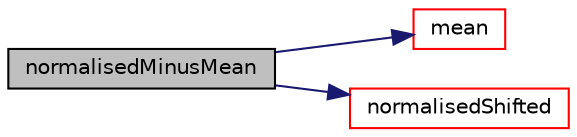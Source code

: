 digraph "normalisedMinusMean"
{
  bgcolor="transparent";
  edge [fontname="Helvetica",fontsize="10",labelfontname="Helvetica",labelfontsize="10"];
  node [fontname="Helvetica",fontsize="10",shape=record];
  rankdir="LR";
  Node1 [label="normalisedMinusMean",height=0.2,width=0.4,color="black", fillcolor="grey75", style="filled", fontcolor="black"];
  Node1 -> Node2 [color="midnightblue",fontsize="10",style="solid",fontname="Helvetica"];
  Node2 [label="mean",height=0.2,width=0.4,color="red",URL="$a00566.html#ae5bf511f198dcfc884766f4294209da4"];
  Node1 -> Node3 [color="midnightblue",fontsize="10",style="solid",fontname="Helvetica"];
  Node3 [label="normalisedShifted",height=0.2,width=0.4,color="red",URL="$a00566.html#ac6e2b0a301bce4cc2822d9aa89a14821"];
}
